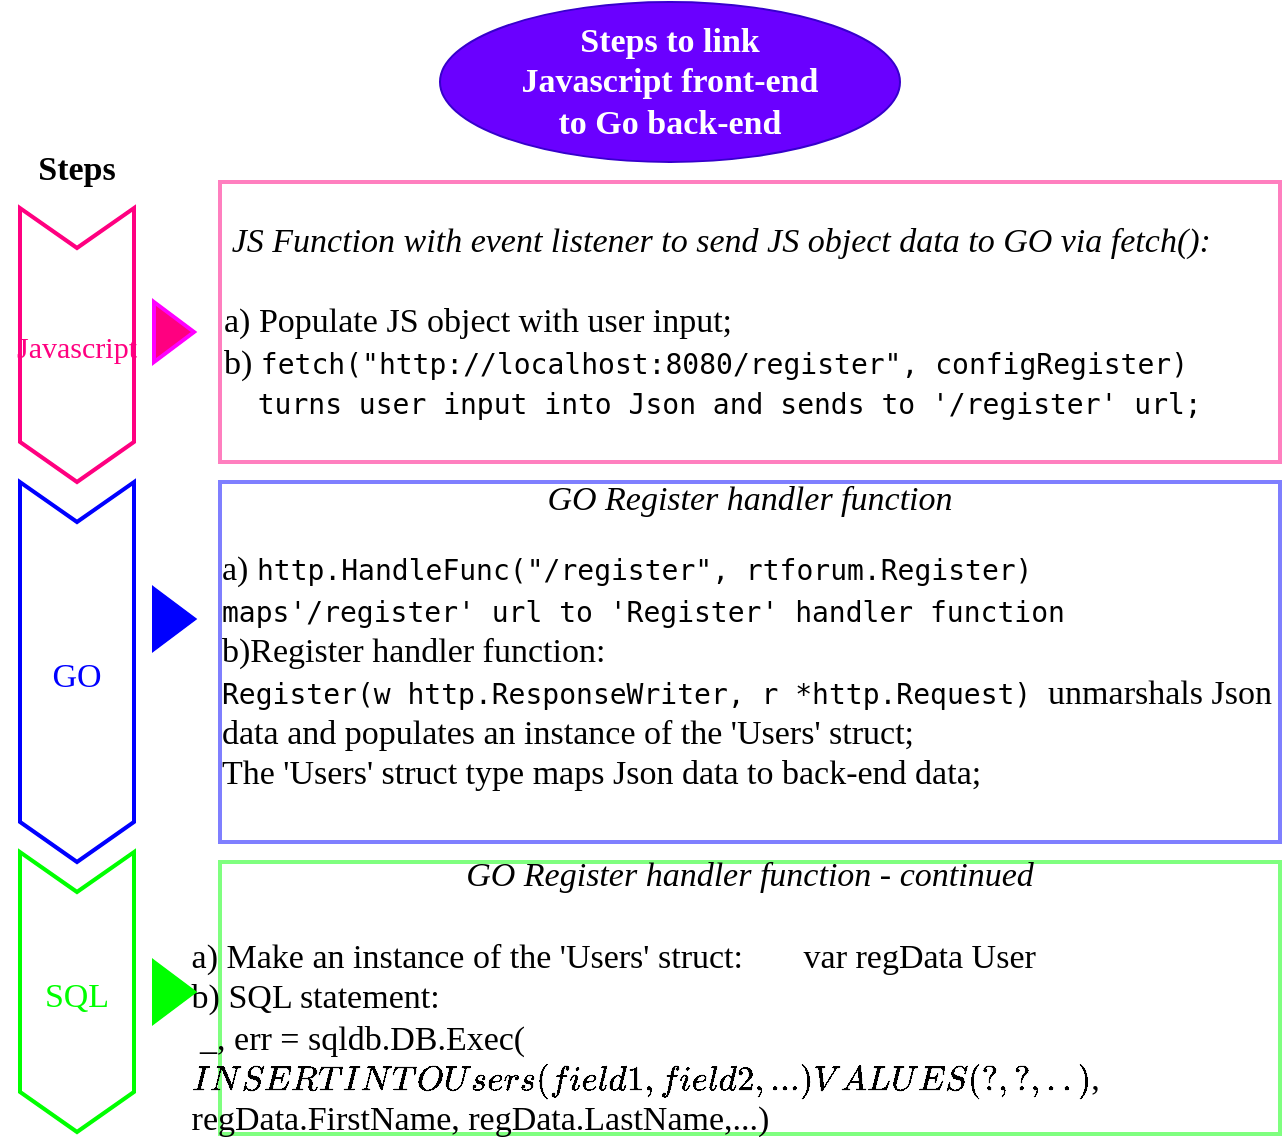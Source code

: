 <mxfile>
    <diagram id="pJt6BPe_oG3Pro4LQC_H" name="Page-1">
        <mxGraphModel dx="1193" dy="721" grid="0" gridSize="10" guides="1" tooltips="1" connect="1" arrows="1" fold="1" page="1" pageScale="1" pageWidth="850" pageHeight="1100" background="#FFFFFF" math="0" shadow="0">
            <root>
                <mxCell id="0"/>
                <mxCell id="1" parent="0"/>
                <mxCell id="2" value="&lt;font style=&quot;font-size: 17px&quot; face=&quot;Times New Roman&quot;&gt;&lt;b&gt;Steps to link&lt;br&gt;Javascript front-end&lt;br&gt;to Go back-end&lt;/b&gt;&lt;/font&gt;" style="ellipse;whiteSpace=wrap;html=1;align=center;newEdgeStyle={&quot;edgeStyle&quot;:&quot;entityRelationEdgeStyle&quot;,&quot;startArrow&quot;:&quot;none&quot;,&quot;endArrow&quot;:&quot;none&quot;,&quot;segment&quot;:10,&quot;curved&quot;:1};treeFolding=1;treeMoving=1;fillColor=#6a00ff;strokeColor=#3700CC;fontColor=#ffffff;" parent="1" vertex="1">
                    <mxGeometry x="340" y="30" width="230" height="80" as="geometry"/>
                </mxCell>
                <mxCell id="7" value="Steps" style="swimlane;childLayout=stackLayout;horizontal=1;fillColor=none;horizontalStack=1;resizeParent=1;resizeParentMax=0;resizeLast=0;collapsible=0;strokeColor=none;stackBorder=10;stackSpacing=-12;resizable=1;align=center;points=[];fontColor=#000000;fontFamily=Times New Roman;fontSize=17;" parent="1" vertex="1">
                    <mxGeometry x="120" y="100" width="77" height="180" as="geometry"/>
                </mxCell>
                <mxCell id="8" value="Javascript" style="shape=step;perimeter=stepPerimeter;fixedSize=1;points=[];fontFamily=Times New Roman;fontSize=15;strokeColor=#FF0080;fillColor=#FFFFFF;direction=south;strokeWidth=2;fontColor=#FF0080;" parent="7" vertex="1">
                    <mxGeometry x="10" y="33" width="57" height="137" as="geometry"/>
                </mxCell>
                <mxCell id="9" value="GO" style="shape=step;perimeter=stepPerimeter;fixedSize=1;points=[];fontFamily=Times New Roman;fontSize=17;strokeColor=#0000FF;fillColor=#FFFFFF;direction=south;strokeWidth=2;fontColor=#0000FF;" parent="1" vertex="1">
                    <mxGeometry x="130" y="270" width="57" height="190" as="geometry"/>
                </mxCell>
                <mxCell id="10" value="SQL" style="shape=step;perimeter=stepPerimeter;fixedSize=1;points=[];fontFamily=Times New Roman;fontSize=17;strokeColor=#00FF00;fillColor=#FFFFFF;direction=south;strokeWidth=2;fontColor=#00FF00;" parent="1" vertex="1">
                    <mxGeometry x="130" y="455" width="57" height="140" as="geometry"/>
                </mxCell>
                <mxCell id="25" value="&lt;div style=&quot;text-align: center&quot;&gt;&lt;span style=&quot;background-color: rgb(255 , 255 , 255)&quot;&gt;&lt;font color=&quot;#000000&quot;&gt;&lt;i&gt;JS Function with event listener to send JS object data to GO via fetch():&lt;/i&gt;&lt;/font&gt;&lt;/span&gt;&lt;/div&gt;&lt;div style=&quot;text-align: center&quot;&gt;&lt;span style=&quot;background-color: rgb(255 , 255 , 255)&quot;&gt;&lt;font color=&quot;#000000&quot;&gt;&lt;br&gt;&lt;/font&gt;&lt;/span&gt;&lt;/div&gt;&lt;span style=&quot;background-color: rgb(255 , 255 , 255)&quot;&gt;&lt;font color=&quot;#000000&quot;&gt;a) Populate JS object with user input;&lt;br&gt;b)&amp;nbsp;&lt;span style=&quot;font-family: &amp;#34;droid sans mono&amp;#34; , &amp;#34;monospace&amp;#34; , monospace ; font-size: 14px&quot;&gt;fetch&lt;/span&gt;&lt;span style=&quot;font-family: &amp;#34;droid sans mono&amp;#34; , &amp;#34;monospace&amp;#34; , monospace ; font-size: 14px&quot;&gt;(&lt;/span&gt;&lt;span style=&quot;font-family: &amp;#34;droid sans mono&amp;#34; , &amp;#34;monospace&amp;#34; , monospace ; font-size: 14px&quot;&gt;&quot;http://localhost:8080/register&quot;&lt;/span&gt;&lt;span style=&quot;font-family: &amp;#34;droid sans mono&amp;#34; , &amp;#34;monospace&amp;#34; , monospace ; font-size: 14px&quot;&gt;, &lt;/span&gt;&lt;span style=&quot;font-family: &amp;#34;droid sans mono&amp;#34; , &amp;#34;monospace&amp;#34; , monospace ; font-size: 14px&quot;&gt;configRegister&lt;/span&gt;&lt;/font&gt;&lt;span style=&quot;font-family: &amp;#34;droid sans mono&amp;#34; , &amp;#34;monospace&amp;#34; , monospace ; font-size: 14px&quot;&gt;&lt;font color=&quot;#000000&quot;&gt;)&lt;br&gt;&amp;nbsp; turns user input into Json and sends to '/register' url;&amp;nbsp;&lt;/font&gt;&lt;br&gt;&lt;/span&gt;&lt;/span&gt;" style="html=1;whiteSpace=wrap;container=1;recursiveResize=0;collapsible=0;fontFamily=Times New Roman;fontSize=17;fontColor=#994C00;strokeColor=#FF0080;strokeWidth=2;fillColor=#FFFFFF;opacity=50;align=left;" parent="1" vertex="1">
                    <mxGeometry x="230" y="120" width="530" height="140" as="geometry"/>
                </mxCell>
                <mxCell id="26" value="" style="triangle;html=1;whiteSpace=wrap;fontFamily=Times New Roman;fontSize=17;fontColor=#FF0080;strokeColor=#FF00FF;strokeWidth=2;fillColor=#FF0080;labelBackgroundColor=#FF0080;" parent="1" vertex="1">
                    <mxGeometry x="197" y="180" width="20" height="30" as="geometry"/>
                </mxCell>
                <mxCell id="27" value="&lt;p style=&quot;line-height: 1&quot;&gt;&lt;span style=&quot;color: rgb(0 , 0 , 0)&quot;&gt;&lt;br&gt;&lt;i&gt;GO Register handler function&lt;/i&gt;&lt;br&gt;&lt;/span&gt;&lt;/p&gt;&lt;div style=&quot;text-align: left&quot;&gt;&lt;font color=&quot;#000000&quot;&gt;a)&lt;/font&gt;&amp;nbsp;&lt;span style=&quot;color: rgb(153 , 76 , 0) ; background-color: rgb(255 , 255 , 255)&quot;&gt;&lt;font color=&quot;#000000&quot;&gt;&lt;span style=&quot;font-family: &amp;#34;droid sans mono&amp;#34; , &amp;#34;monospace&amp;#34; , monospace ; font-size: 14px&quot;&gt;http.&lt;/span&gt;&lt;span style=&quot;font-family: &amp;#34;droid sans mono&amp;#34; , &amp;#34;monospace&amp;#34; , monospace ; font-size: 14px&quot;&gt;HandleFunc&lt;/span&gt;&lt;span style=&quot;font-family: &amp;#34;droid sans mono&amp;#34; , &amp;#34;monospace&amp;#34; , monospace ; font-size: 14px&quot;&gt;(&lt;/span&gt;&lt;span style=&quot;font-family: &amp;#34;droid sans mono&amp;#34; , &amp;#34;monospace&amp;#34; , monospace ; font-size: 14px&quot;&gt;&quot;/register&quot;&lt;/span&gt;&lt;span style=&quot;font-family: &amp;#34;droid sans mono&amp;#34; , &amp;#34;monospace&amp;#34; , monospace ; font-size: 14px&quot;&gt;, rtforum.Register)&lt;/span&gt;&lt;/font&gt;&lt;/span&gt;&lt;/div&gt;&lt;span style=&quot;background-color: rgb(255 , 255 , 255)&quot;&gt;&lt;div style=&quot;text-align: left&quot;&gt;&lt;span style=&quot;font-family: &amp;#34;droid sans mono&amp;#34; , &amp;#34;monospace&amp;#34; , monospace ; font-size: 14px ; color: rgb(0 , 0 , 0) ; line-height: 1&quot;&gt;maps'/register' url to 'Register' handler function&lt;/span&gt;&lt;/div&gt;&lt;/span&gt;&lt;font color=&quot;#000000&quot;&gt;&lt;div style=&quot;text-align: left&quot;&gt;&lt;font color=&quot;#000000&quot;&gt;b)Register&amp;nbsp;&lt;/font&gt;&lt;span&gt;handler function:&lt;/span&gt;&lt;/div&gt;&lt;/font&gt;&lt;font color=&quot;#000000&quot;&gt;&lt;div style=&quot;text-align: left&quot;&gt;&lt;font color=&quot;#000000&quot;&gt;&lt;span style=&quot;background-color: rgb(255 , 255 , 255)&quot;&gt;&lt;span style=&quot;font-family: &amp;#34;droid sans mono&amp;#34; , &amp;#34;monospace&amp;#34; , monospace ; font-size: 14px&quot;&gt;Register&lt;/span&gt;&lt;span style=&quot;font-family: &amp;#34;droid sans mono&amp;#34; , &amp;#34;monospace&amp;#34; , monospace ; font-size: 14px&quot;&gt;(w http.ResponseWriter, r &lt;/span&gt;&lt;span style=&quot;font-family: &amp;#34;droid sans mono&amp;#34; , &amp;#34;monospace&amp;#34; , monospace ; font-size: 14px&quot;&gt;*&lt;/span&gt;&lt;span style=&quot;font-family: &amp;#34;droid sans mono&amp;#34; , &amp;#34;monospace&amp;#34; , monospace ; font-size: 14px&quot;&gt;http.Request)&lt;/span&gt;&lt;/span&gt;&lt;/font&gt;&lt;span style=&quot;color: rgb(255 , 255 , 255) ; font-family: &amp;#34;droid sans mono&amp;#34; , &amp;#34;monospace&amp;#34; , monospace ; font-size: 14px ; background-color: rgb(255 , 255 , 255)&quot;&gt; &lt;/span&gt;&lt;span&gt;unmarshals Json data and populates an instance of the 'Users' struct;&lt;/span&gt;&lt;/div&gt;&lt;/font&gt;&lt;font color=&quot;#000000&quot;&gt;&lt;div style=&quot;text-align: left&quot;&gt;&lt;font color=&quot;#000000&quot;&gt;The 'Users'&amp;nbsp;&lt;/font&gt;&lt;span&gt;struct type&amp;nbsp;&lt;/span&gt;&lt;font color=&quot;#000000&quot;&gt;maps&amp;nbsp;&lt;/font&gt;&lt;span&gt;Json data to&amp;nbsp;&lt;/span&gt;&lt;font color=&quot;#000000&quot;&gt;back-end data;&lt;/font&gt;&lt;/div&gt;&lt;/font&gt;&lt;br&gt;&lt;font color=&quot;#000000&quot;&gt;&lt;br&gt;&lt;/font&gt;&lt;p&gt;&lt;/p&gt;" style="html=1;whiteSpace=wrap;container=1;recursiveResize=0;collapsible=0;fontFamily=Times New Roman;fontSize=17;fontColor=#994C00;strokeColor=#0000FF;strokeWidth=2;fillColor=#FFFFFF;opacity=50;" parent="1" vertex="1">
                    <mxGeometry x="230" y="270" width="530" height="180" as="geometry"/>
                </mxCell>
                <mxCell id="28" value="" style="triangle;html=1;whiteSpace=wrap;fontFamily=Times New Roman;fontSize=17;fontColor=#994C00;strokeColor=#0000FF;strokeWidth=2;fillColor=#0000FF;" parent="1" vertex="1">
                    <mxGeometry x="197" y="323.5" width="20" height="30" as="geometry"/>
                </mxCell>
                <mxCell id="29" value="&lt;font color=&quot;#000000&quot;&gt;&lt;i&gt;GO Register handler function - continued&lt;br&gt;&lt;/i&gt;&lt;br&gt;&lt;div style=&quot;text-align: left&quot;&gt;a) Make an instance of the 'Users' struct:&lt;span style=&quot;white-space: pre&quot;&gt;&#9;&lt;/span&gt;var regData User&lt;/div&gt;&lt;div style=&quot;text-align: left&quot;&gt;&lt;span&gt;b) SQL statement:&lt;/span&gt;&lt;/div&gt;&lt;div style=&quot;text-align: left&quot;&gt;&lt;span&gt;&amp;nbsp;_, err = sqldb.DB.Exec(`INSERT INTO Users ( field1, field2,...) VALUES(?,?,..)`, regData.FirstName, regData.LastName,...)&amp;nbsp;&lt;/span&gt;&lt;/div&gt;&lt;/font&gt;" style="html=1;whiteSpace=wrap;container=1;recursiveResize=0;collapsible=0;fontFamily=Times New Roman;fontSize=17;fontColor=#994C00;strokeColor=#00FF00;strokeWidth=2;fillColor=#FFFFFF;opacity=50;" parent="1" vertex="1">
                    <mxGeometry x="230" y="460" width="530" height="136" as="geometry"/>
                </mxCell>
                <mxCell id="30" value="" style="triangle;html=1;whiteSpace=wrap;fontFamily=Times New Roman;fontSize=17;fontColor=#994C00;strokeColor=#00FF00;strokeWidth=2;fillColor=#00FF00;" parent="1" vertex="1">
                    <mxGeometry x="197" y="510" width="20" height="30" as="geometry"/>
                </mxCell>
            </root>
        </mxGraphModel>
    </diagram>
</mxfile>